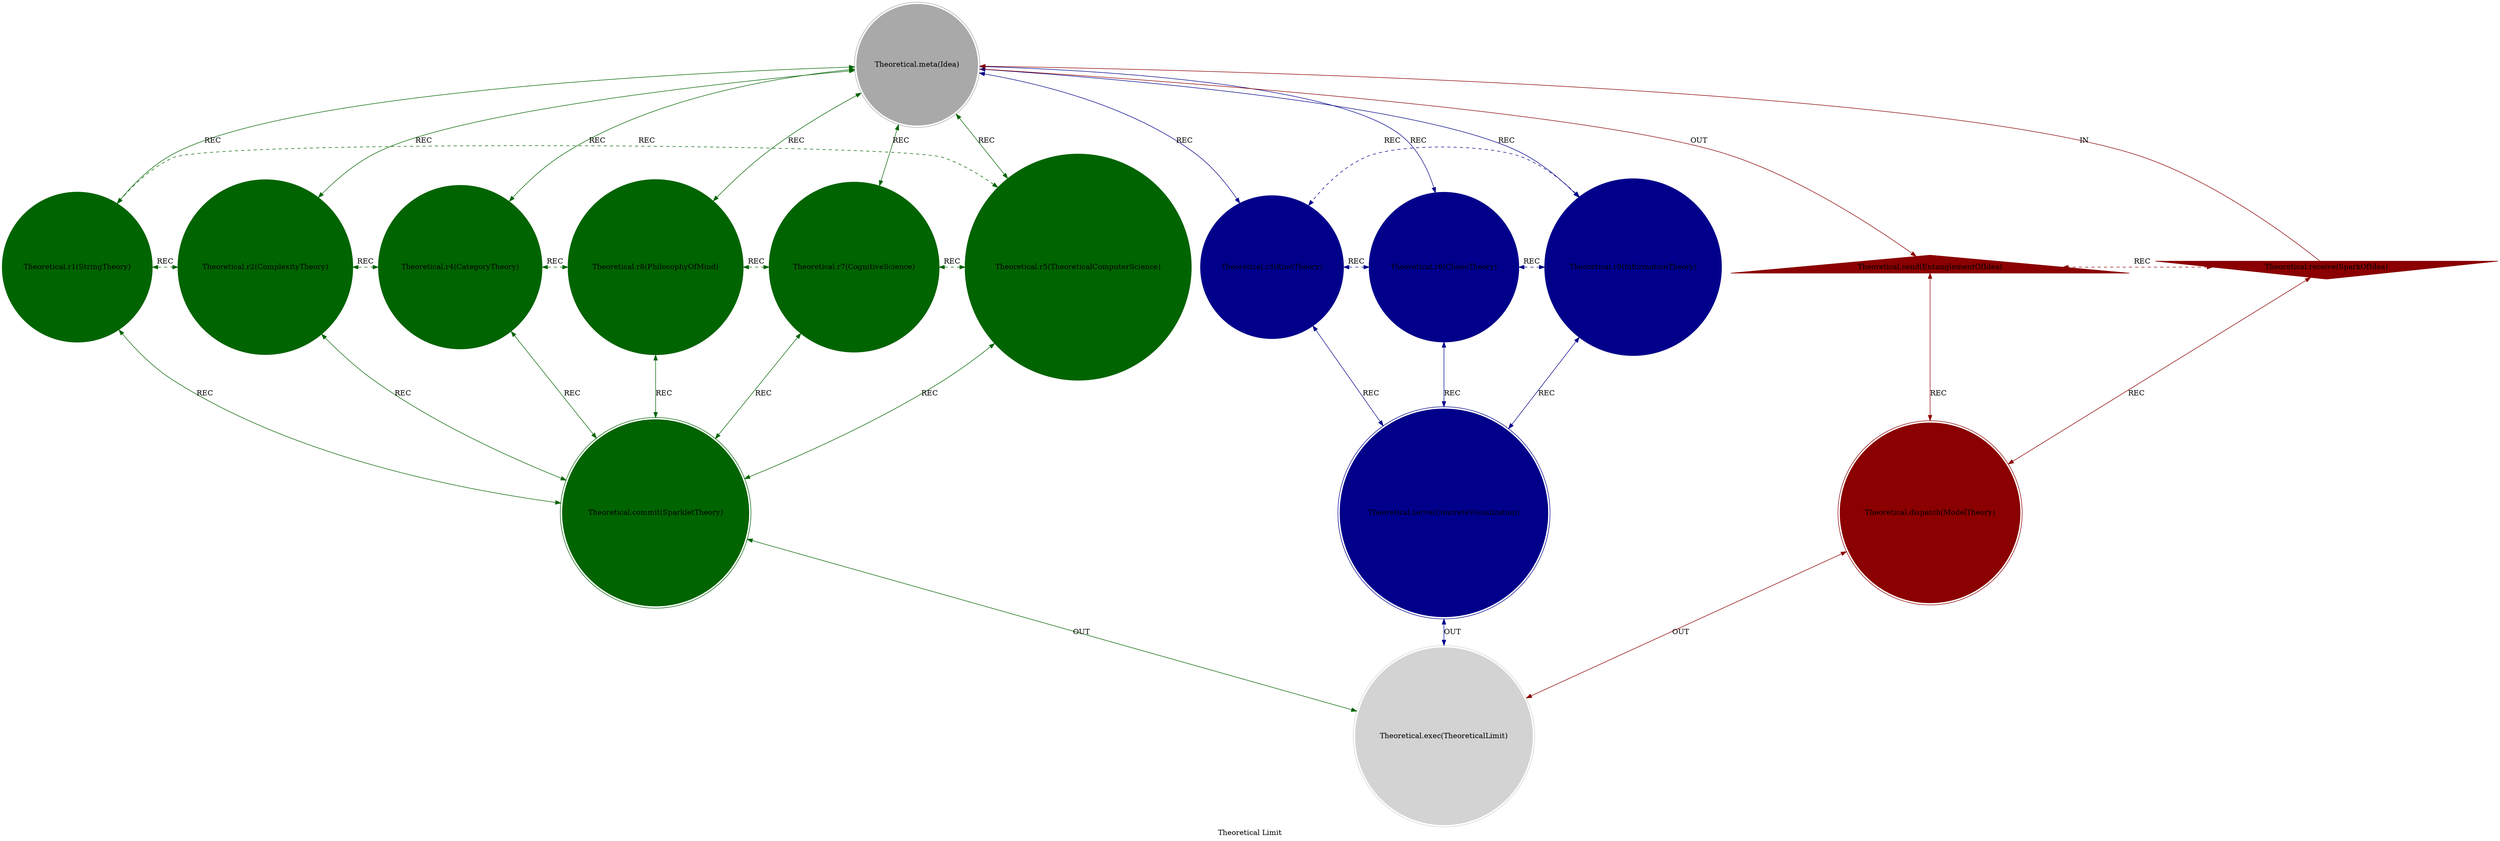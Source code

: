 strict digraph TheoreticalLimit {
    style = filled;
    color = lightgray;
    node [shape = circle; style = filled; color = lightgreen;];
    edge [color = darkgray;];
    label = "Theoretical Limit";
    comment = "Theories used as inspiration for MythOS Development—the meta-framework showing how abstract mathematical and philosophical concepts crystallize into testable cosmological models.";
    
    spark_0_theoretical_limit_t [label = "Theoretical.meta(Idea)";comment = "Abstract: The Primordial Mathematical Space. The domain of pure abstraction where all possible theories exist as potential—the conceptual vacuum from which formal systems crystallize through the imposition of structure and relation.";shape = doublecircle;color = darkgray;];
    spark_1_theoretical_limit_t [label = "Theoretical.r1(StringTheory)";comment = "Initiation: Maybe more into M-Theory. The vibrational foundation—where fundamental entities are not particles but resonant modes in higher-dimensional spaces, suggesting reality emerges from harmonic relationships rather than substantive building blocks.";color = darkgreen;];
    spark_2_theoretical_limit_t [label = "Theoretical.r2(ComplexityTheory)";comment = "Response: The Emergent Behavior Framework. The study of how simple rules generate intricate patterns—the science of unexpected consequences where systemic behavior cannot be reduced to constituent parts, revealing layered reality architecture.";color = darkgreen;];
    spark_4_theoretical_limit_t [label = "Theoretical.r4(CategoryTheory)";comment = "Integration: The Mathematics of Mathematics. The study of abstract structures and relationships between them—the framework for understanding how different mathematical universes relate, providing the structural language for multi-model cosmology.";color = darkgreen;];
    spark_8_theoretical_limit_t [label = "Theoretical.r8(PhilosophyOfMind)";comment = "Reflection: The Nature of Consciousness Inquiry. The investigation into qualia, intentionality, and subjective experience—the foundational questions about how awareness emerges from physical processes and potentially influences them.";color = darkgreen;];
    spark_7_theoretical_limit_t [label = "Theoretical.r7(CognitiveScience)";comment = "Consolidation: The Empirical Study of Mind. The interdisciplinary approach to understanding perception, reasoning, and consciousness—the experimental grounding for how biological systems construct reality models.";color = darkgreen;];
    spark_5_theoretical_limit_t [label = "Theoretical.r5(TheoreticalComputerScience)";comment = "Propagation: The Formal Study of Computation. The exploration of algorithms, complexity classes, and computational models—the framework for understanding reality as an information processing system with fundamental limits and capabilities.";color = darkgreen;];
    spark_3_theoretical_limit_t [label = "Theoretical.r3(KnotTheory)";comment = "Thesis: The Mathematics of Entanglement. The study of closed curves in space and their invariants—the topological framework for understanding how fundamental connections and braidings create stable structures in higher dimensions.";color = darkblue;];
    spark_6_theoretical_limit_t [label = "Theoretical.r6(ChaosTheory)";comment = "Antithesis: The Science of Sensitive Dependence. The study of deterministic systems with unpredictable outcomes—the framework for understanding how microscopic variations create macroscopic divergences, revealing reality's nonlinear nature.";color = darkblue;];
    spark_9_theoretical_limit_t [label = "Theoretical.r9(InformationTheory)";comment = "Synthesis: The Quantitative Study of Information. The mathematical framework for communication, entropy, and data compression—the bridge between abstract mathematics and physical reality through the lens of information as fundamental substance.";color = darkblue;];
    spark_a_theoretical_limit_t [label = "Theoretical.receive(SparkOfIdea)";comment = "Potential: The Initial Conceptual Insight. The moment of intuitive understanding before formalization—the raw cognitive pattern that contains within it the seed of a complete theoretical framework waiting to be developed.";shape = invtriangle;color = darkred;];
    spark_b_theoretical_limit_t [label = "Theoretical.send(EntanglementOfIdea)";comment = "Manifest: The Interconnected Theoretical Network. The mature conceptual ecosystem where ideas cross-pollinate and reinforce each other—the state where individual insights have woven themselves into a coherent explanatory tapestry.";shape = triangle;color = darkred;];
    spark_c_theoretical_limit_t [label = "Theoretical.dispatch(ModelTheory)";comment = "Why-Who: The Architecture of Possible Worlds. The study of relationships between formal systems and their interpretations—the framework that determines which conceptual structures can manifest as coherent realities and how abstract mathematics becomes concrete cosmology.";shape = doublecircle;color = darkred;];
    spark_d_theoretical_limit_t [label = "Theoretical.commit(SparkletTheory)";comment = "What-How: The Formal Universal Pattern Framework. The mathematical theory of invariant 16-vertex 35-edge topological structures—the systematic study of how recursive patterns serve as fundamental building blocks across all domains of reality and abstraction.";shape = doublecircle;color = darkgreen;];
    spark_e_theoretical_limit_t [label = "Theoretical.serve(ConcreteVisualization)";comment = "When-Where: The Contextual Application of Abstraction. The process of mapping abstract mathematical structures onto intuitive representations—the creation of mental models, diagrams, and analogies that make complex theories accessible and manipulable.";shape = doublecircle;color = darkblue;];
    spark_f_theoretical_limit_t [label = "Theoretical.exec(TheoreticalLimit)";comment = "Which-Closure: The Boundary of Formal Understanding. The fundamental limits of what can be known or proven within a given framework—the Gödelian boundaries, computational constraints, and epistemological horizons that define the reach of theoretical inquiry.";shape = doublecircle;color = lightgray;];
    
    spark_a_theoretical_limit_t -> spark_0_theoretical_limit_t [label = "IN"; comment = "Conceptual Sparks crystallize into formal Ideas"; color = darkred; constraint = false;];
    spark_0_theoretical_limit_t -> spark_b_theoretical_limit_t [label = "OUT"; comment = "Formal Ideas manifest as interconnected Theory Networks"; color = darkred;];
    spark_0_theoretical_limit_t -> spark_3_theoretical_limit_t [label = "REC"; comment = "Abstract Ideas explore topological Entanglements"; color = darkblue; dir = both;];
    spark_0_theoretical_limit_t -> spark_6_theoretical_limit_t [label = "REC"; comment = "Abstract Ideas embrace deterministic Unpredictability"; color = darkblue; dir = both;];
    spark_0_theoretical_limit_t -> spark_9_theoretical_limit_t [label = "REC"; comment = "Abstract Ideas quantify Information relationships"; color = darkblue; dir = both;];
    spark_0_theoretical_limit_t -> spark_1_theoretical_limit_t [label = "REC"; comment = "Abstract Ideas vibrate as String resonances"; color = darkgreen; dir = both;];
    spark_0_theoretical_limit_t -> spark_2_theoretical_limit_t [label = "REC"; comment = "Abstract Ideas generate Complex emergent behaviors"; color = darkgreen; dir = both;];
    spark_0_theoretical_limit_t -> spark_4_theoretical_limit_t [label = "REC"; comment = "Abstract Ideas structure through Category relationships"; color = darkgreen; dir = both;];
    spark_0_theoretical_limit_t -> spark_8_theoretical_limit_t [label = "REC"; comment = "Abstract Ideas contemplate their own Nature"; color = darkgreen; dir = both;];
    spark_0_theoretical_limit_t -> spark_7_theoretical_limit_t [label = "REC"; comment = "Abstract Ideas model Cognitive processes"; color = darkgreen; dir = both;];
    spark_0_theoretical_limit_t -> spark_5_theoretical_limit_t [label = "REC"; comment = "Abstract Ideas compute their own Implications"; color = darkgreen; dir = both;];
    
    spark_a_theoretical_limit_t -> spark_c_theoretical_limit_t [label = "REC"; comment = "Conceptual Sparks require Model-theoretic interpretation"; color = darkred; dir = both;];
    spark_b_theoretical_limit_t -> spark_c_theoretical_limit_t [label = "REC"; comment = "Theory Networks reveal their Model-theoretic architecture"; color = darkred; dir = both;];
    spark_1_theoretical_limit_t -> spark_d_theoretical_limit_t [label = "REC"; comment = "String Theory finds expression in Sparklet patterns"; color = darkgreen; dir = both;];
    spark_2_theoretical_limit_t -> spark_d_theoretical_limit_t [label = "REC"; comment = "Complexity Theory emerges from Sparklet interactions"; color = darkgreen; dir = both;];
    spark_4_theoretical_limit_t -> spark_d_theoretical_limit_t [label = "REC"; comment = "Category Theory structures Sparklet relationships"; color = darkgreen; dir = both;];
    spark_8_theoretical_limit_t -> spark_d_theoretical_limit_t [label = "REC"; comment = "Philosophy of Mind questions Sparklet consciousness"; color = darkgreen; dir = both;];
    spark_7_theoretical_limit_t -> spark_d_theoretical_limit_t [label = "REC"; comment = "Cognitive Science studies Sparklet processing"; color = darkgreen; dir = both;];
    spark_5_theoretical_limit_t -> spark_d_theoretical_limit_t [label = "REC"; comment = "Theoretical CS computes Sparklet dynamics"; color = darkgreen; dir = both;];
    spark_3_theoretical_limit_t -> spark_e_theoretical_limit_t [label = "REC"; comment = "Knot Theory visualizes topological entanglements"; color = darkblue; dir = both;];
    spark_6_theoretical_limit_t -> spark_e_theoretical_limit_t [label = "REC"; comment = "Chaos Theory visualizes sensitive dependencies"; color = darkblue; dir = both;];
    spark_9_theoretical_limit_t -> spark_e_theoretical_limit_t [label = "REC"; comment = "Information Theory visualizes data relationships"; color = darkblue; dir = both;];
    
    spark_1_theoretical_limit_t -> spark_2_theoretical_limit_t [label = "REC"; comment = "String vibrations generate Complex emergent patterns"; color = darkgreen; dir = both; style = dashed; constraint = false;];
    spark_2_theoretical_limit_t -> spark_4_theoretical_limit_t [label = "REC"; comment = "Complex systems require Category structural analysis"; color = darkgreen; dir = both; style = dashed; constraint = false;];
    spark_4_theoretical_limit_t -> spark_8_theoretical_limit_t [label = "REC"; comment = "Category structures inspire Mind philosophy questions"; color = darkgreen; dir = both; style = dashed; constraint = false;];
    spark_8_theoretical_limit_t -> spark_7_theoretical_limit_t [label = "REC"; comment = "Mind philosophy informs Cognitive science research"; color = darkgreen; dir = both; style = dashed; constraint = false;];
    spark_7_theoretical_limit_t -> spark_5_theoretical_limit_t [label = "REC"; comment = "Cognitive processes model Computational systems"; color = darkgreen; dir = both; style = dashed; constraint = false;];
    spark_5_theoretical_limit_t -> spark_1_theoretical_limit_t [label = "REC"; comment = "Computation reveals String-like information processing"; color = darkgreen; dir = both; style = dashed; constraint = false;];
    spark_3_theoretical_limit_t -> spark_6_theoretical_limit_t [label = "REC"; comment = "Knot complexity creates Chaotic behavior"; color = darkblue; dir = both; style = dashed; constraint = false;];
    spark_6_theoretical_limit_t -> spark_9_theoretical_limit_t [label = "REC"; comment = "Chaotic systems require Information theoretic analysis"; color = darkblue; dir = both; style = dashed; constraint = false;];
    spark_9_theoretical_limit_t -> spark_3_theoretical_limit_t [label = "REC"; comment = "Information patterns create Knot-like entanglements"; color = darkblue; dir = both; style = dashed; constraint = false;];
    spark_a_theoretical_limit_t -> spark_b_theoretical_limit_t [label = "REC"; comment = "Conceptual Sparks naturally entangle into Networks"; color = darkred; dir = both; style = dashed; constraint = false;];
    
    spark_c_theoretical_limit_t -> spark_f_theoretical_limit_t [label = "OUT"; comment = "Model Theory defines Theoretical Limits of interpretation"; color = darkred; dir = both;];
    spark_d_theoretical_limit_t -> spark_f_theoretical_limit_t [label = "OUT"; comment = "Sparklet Theory encounters its Formal expressiveness limits"; color = darkgreen; dir = both;];
    spark_e_theoretical_limit_t -> spark_f_theoretical_limit_t [label = "OUT"; comment = "Visualizations reveal Epistemological Boundaries"; color = darkblue; dir = both;];
}